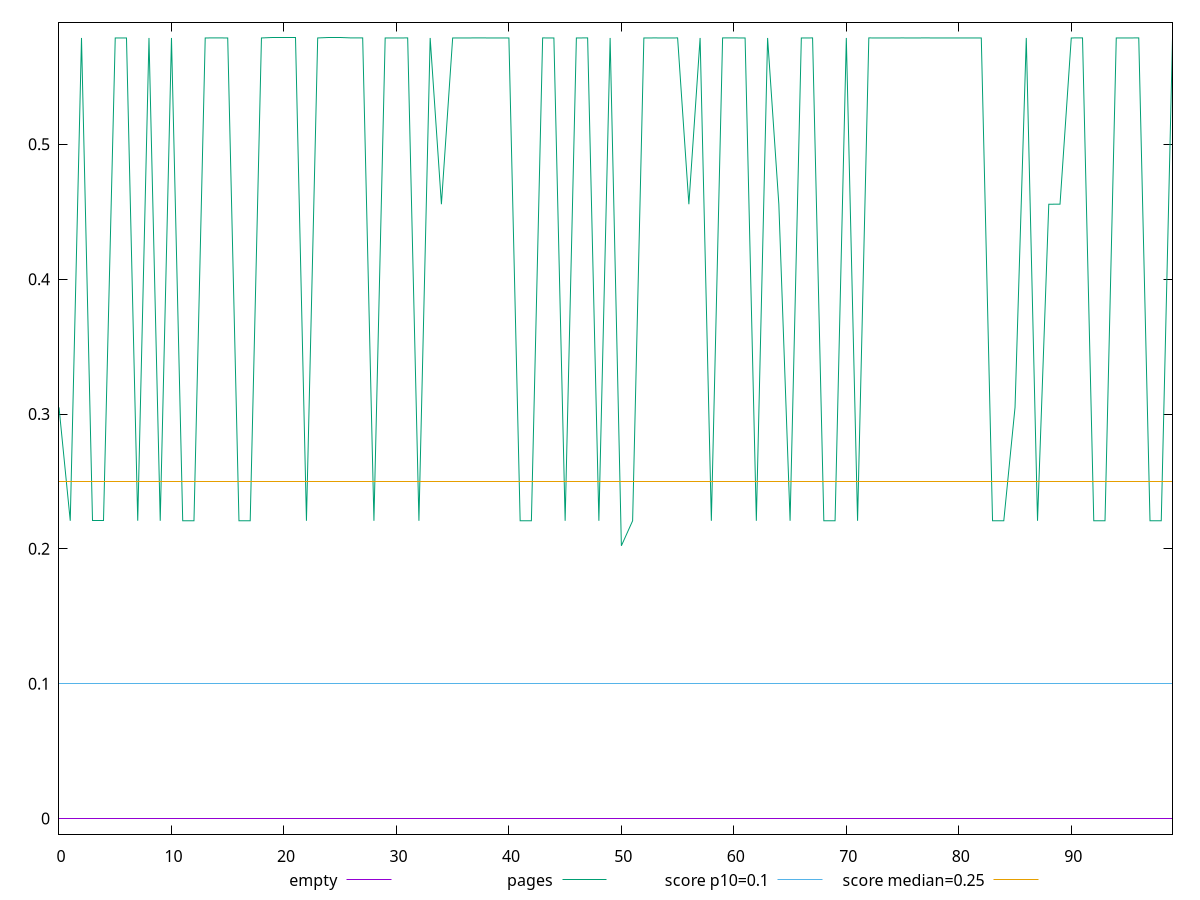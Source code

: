 reset

$empty <<EOF
0 0
1 0
2 0
3 0
4 0
5 0
6 0
7 0
8 0
9 0
10 0
11 0
12 0
13 0
14 0
15 0
16 0
17 0
18 0
19 0
20 0
21 0
22 0
23 0
24 0
25 0
26 0
27 0
28 0
29 0
30 0
31 0
32 0
33 0
34 0
35 0
36 0
37 0
38 0
39 0
40 0
41 0
42 0
43 0
44 0
45 0
46 0
47 0
48 0
49 0
50 0
51 0
52 0
53 0
54 0
55 0
56 0
57 0
58 0
59 0
60 0
61 0
62 0
63 0
64 0
65 0
66 0
67 0
68 0
69 0
70 0
71 0
72 0
73 0
74 0
75 0
76 0
77 0
78 0
79 0
80 0
81 0
82 0
83 0
84 0
85 0
86 0
87 0
88 0
89 0
90 0
91 0
92 0
93 0
94 0
95 0
96 0
97 0
98 0
99 0
EOF

$pages <<EOF
0 0.30492057545979817
1 0.2208050365447998
2 0.5788833124372694
3 0.22080134730868867
4 0.22080134730868867
5 0.5788956822289361
6 0.5788870016733805
7 0.2208286910586887
8 0.5788951396942139
9 0.22080134730868867
10 0.5788894973331027
11 0.2208226146697998
12 0.22081935946146647
13 0.5788922100067139
14 0.5789169495900472
15 0.5788870016733805
16 0.220816321267022
17 0.22080134730868867
18 0.5788956822289361
19 0.5788894973331027
20 0.5788894973331027
21 0.5788894973331027
22 0.2208040599822998
23 0.5788922100067139
24 0.5788870016733805
25 0.5788860251108805
26 0.5789078350067138
27 0.5789176006317138
28 0.22080134730868867
29 0.5788983949025472
30 0.5788894973331027
31 0.5789044712914361
32 0.22079787508646645
33 0.5788956822289361
34 0.45557689052157935
35 0.5788922100067139
36 0.5788894973331027
37 0.5789052308400472
38 0.5788982863956027
39 0.5788922100067139
40 0.5788894973331027
41 0.22081317456563312
42 0.22080134730868867
43 0.5789013245900472
44 0.5788922100067139
45 0.22081317456563312
46 0.5788921014997694
47 0.5789106561872694
48 0.22080134730868867
49 0.5788870016733805
50 0.20224875195821124
51 0.220807532204522
52 0.5788921014997694
53 0.5789013245900472
54 0.5788894973331027
55 0.5789013245900472
56 0.45558676465352377
57 0.5788894973331027
58 0.22081317456563312
59 0.5789013245900472
60 0.5789075094858805
61 0.5788870016733805
62 0.22081317456563312
63 0.5788931865692138
64 0.4555830754174126
65 0.2208189254336887
66 0.5788894973331027
67 0.5789013245900472
68 0.22081935946146647
69 0.22079885164896645
70 0.5788798402150472
71 0.22080134730868867
72 0.5789013245900472
73 0.5788922100067139
74 0.5788870016733805
75 0.5789013245900472
76 0.5788833124372694
77 0.5789107646942139
78 0.5788894973331027
79 0.5788808167775472
80 0.5788894973331027
81 0.5788931865692138
82 0.5788894973331027
83 0.22081317456563312
84 0.22080134730868867
85 0.30492057545979817
86 0.5788951396942139
87 0.22081122144063314
88 0.455589260313246
89 0.45559544520907935
90 0.5788956822289361
91 0.5789194452497695
92 0.22080134730868867
93 0.22080698966979978
94 0.5788894973331027
95 0.5788956822289361
96 0.5789075094858805
97 0.22081371710035536
98 0.22080134730868867
99 0.5788870016733805
EOF

set key outside below
set xrange [0:99]
set yrange [-0.01157838890499539:0.5904978341547649]
set terminal svg size 640, 500 enhanced background rgb 'white'
set output "report_00007_2020-12-11T15:55:29.892Z/cumulative-layout-shift/comparison/line/0_vs_1.svg"

plot $empty title "empty" with line, \
     $pages title "pages" with line, \
     0.1 title "score p10=0.1", \
     0.25 title "score median=0.25"

reset
